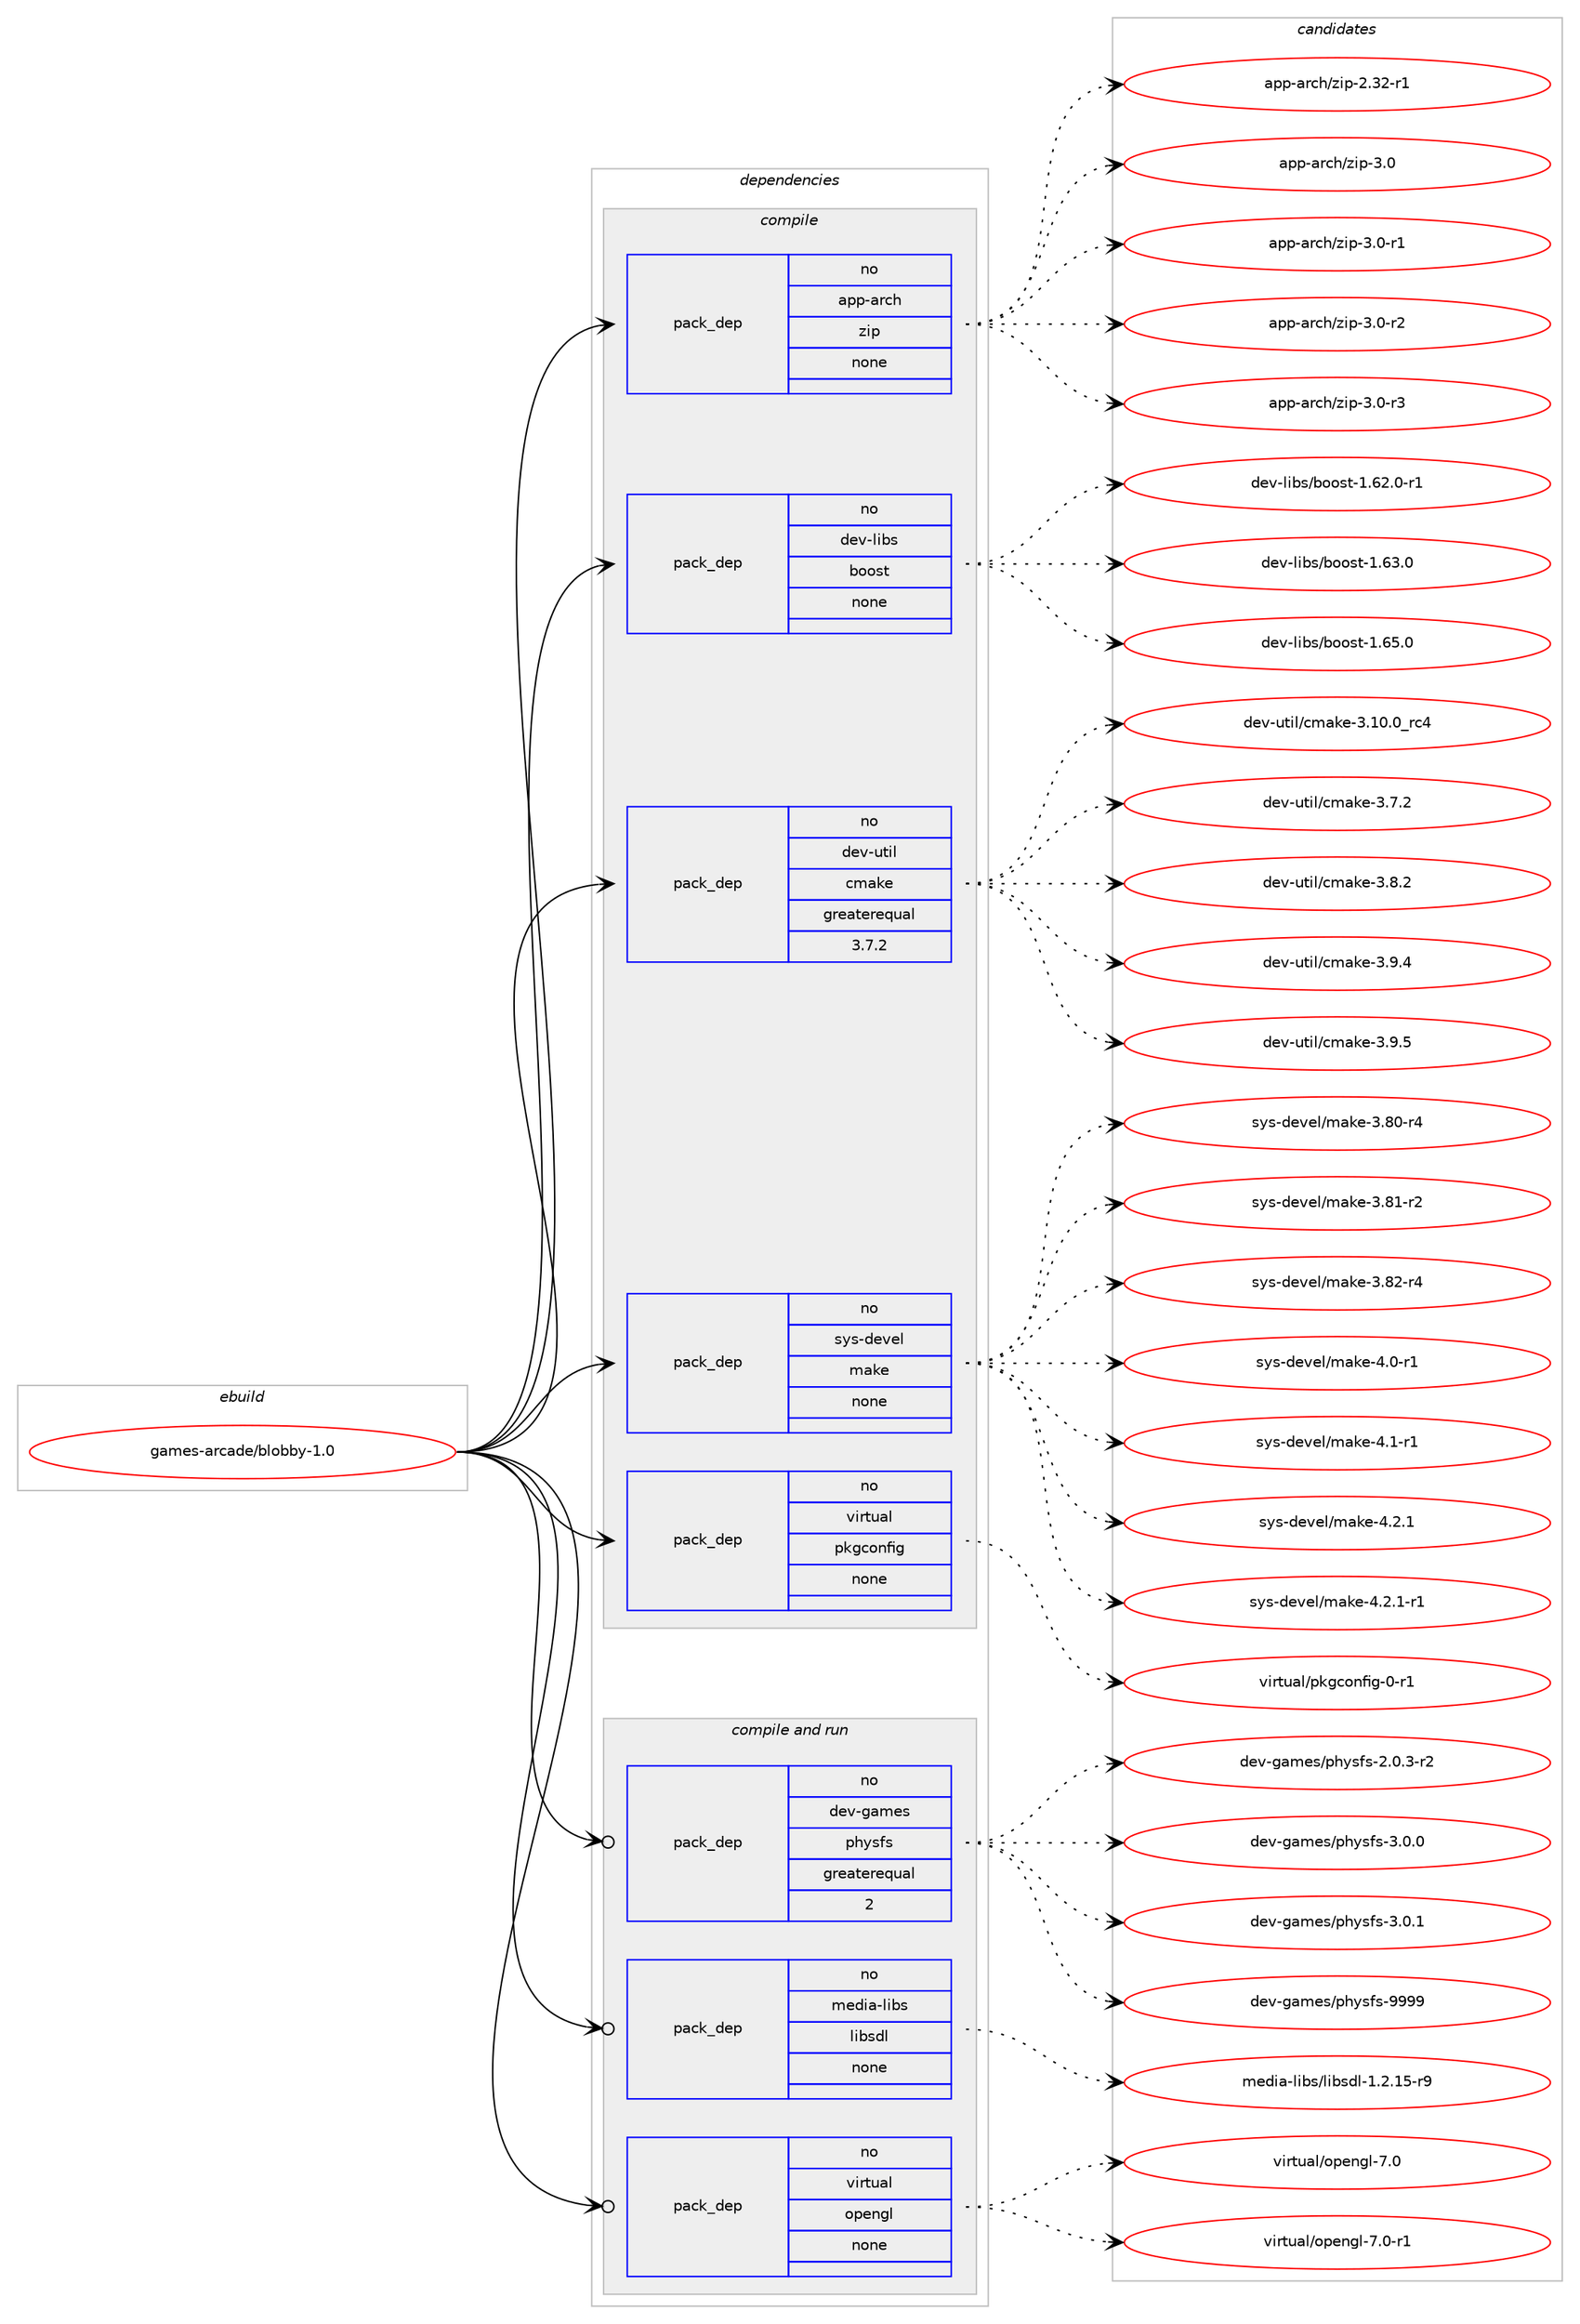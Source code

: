 digraph prolog {

# *************
# Graph options
# *************

newrank=true;
concentrate=true;
compound=true;
graph [rankdir=LR,fontname=Helvetica,fontsize=10,ranksep=1.5];#, ranksep=2.5, nodesep=0.2];
edge  [arrowhead=vee];
node  [fontname=Helvetica,fontsize=10];

# **********
# The ebuild
# **********

subgraph cluster_leftcol {
color=gray;
rank=same;
label=<<i>ebuild</i>>;
id [label="games-arcade/blobby-1.0", color=red, width=4, href="../games-arcade/blobby-1.0.svg"];
}

# ****************
# The dependencies
# ****************

subgraph cluster_midcol {
color=gray;
label=<<i>dependencies</i>>;
subgraph cluster_compile {
fillcolor="#eeeeee";
style=filled;
label=<<i>compile</i>>;
subgraph pack209689 {
dependency293769 [label=<<TABLE BORDER="0" CELLBORDER="1" CELLSPACING="0" CELLPADDING="4" WIDTH="220"><TR><TD ROWSPAN="6" CELLPADDING="30">pack_dep</TD></TR><TR><TD WIDTH="110">no</TD></TR><TR><TD>app-arch</TD></TR><TR><TD>zip</TD></TR><TR><TD>none</TD></TR><TR><TD></TD></TR></TABLE>>, shape=none, color=blue];
}
id:e -> dependency293769:w [weight=20,style="solid",arrowhead="vee"];
subgraph pack209690 {
dependency293770 [label=<<TABLE BORDER="0" CELLBORDER="1" CELLSPACING="0" CELLPADDING="4" WIDTH="220"><TR><TD ROWSPAN="6" CELLPADDING="30">pack_dep</TD></TR><TR><TD WIDTH="110">no</TD></TR><TR><TD>dev-libs</TD></TR><TR><TD>boost</TD></TR><TR><TD>none</TD></TR><TR><TD></TD></TR></TABLE>>, shape=none, color=blue];
}
id:e -> dependency293770:w [weight=20,style="solid",arrowhead="vee"];
subgraph pack209691 {
dependency293771 [label=<<TABLE BORDER="0" CELLBORDER="1" CELLSPACING="0" CELLPADDING="4" WIDTH="220"><TR><TD ROWSPAN="6" CELLPADDING="30">pack_dep</TD></TR><TR><TD WIDTH="110">no</TD></TR><TR><TD>dev-util</TD></TR><TR><TD>cmake</TD></TR><TR><TD>greaterequal</TD></TR><TR><TD>3.7.2</TD></TR></TABLE>>, shape=none, color=blue];
}
id:e -> dependency293771:w [weight=20,style="solid",arrowhead="vee"];
subgraph pack209692 {
dependency293772 [label=<<TABLE BORDER="0" CELLBORDER="1" CELLSPACING="0" CELLPADDING="4" WIDTH="220"><TR><TD ROWSPAN="6" CELLPADDING="30">pack_dep</TD></TR><TR><TD WIDTH="110">no</TD></TR><TR><TD>sys-devel</TD></TR><TR><TD>make</TD></TR><TR><TD>none</TD></TR><TR><TD></TD></TR></TABLE>>, shape=none, color=blue];
}
id:e -> dependency293772:w [weight=20,style="solid",arrowhead="vee"];
subgraph pack209693 {
dependency293773 [label=<<TABLE BORDER="0" CELLBORDER="1" CELLSPACING="0" CELLPADDING="4" WIDTH="220"><TR><TD ROWSPAN="6" CELLPADDING="30">pack_dep</TD></TR><TR><TD WIDTH="110">no</TD></TR><TR><TD>virtual</TD></TR><TR><TD>pkgconfig</TD></TR><TR><TD>none</TD></TR><TR><TD></TD></TR></TABLE>>, shape=none, color=blue];
}
id:e -> dependency293773:w [weight=20,style="solid",arrowhead="vee"];
}
subgraph cluster_compileandrun {
fillcolor="#eeeeee";
style=filled;
label=<<i>compile and run</i>>;
subgraph pack209694 {
dependency293774 [label=<<TABLE BORDER="0" CELLBORDER="1" CELLSPACING="0" CELLPADDING="4" WIDTH="220"><TR><TD ROWSPAN="6" CELLPADDING="30">pack_dep</TD></TR><TR><TD WIDTH="110">no</TD></TR><TR><TD>dev-games</TD></TR><TR><TD>physfs</TD></TR><TR><TD>greaterequal</TD></TR><TR><TD>2</TD></TR></TABLE>>, shape=none, color=blue];
}
id:e -> dependency293774:w [weight=20,style="solid",arrowhead="odotvee"];
subgraph pack209695 {
dependency293775 [label=<<TABLE BORDER="0" CELLBORDER="1" CELLSPACING="0" CELLPADDING="4" WIDTH="220"><TR><TD ROWSPAN="6" CELLPADDING="30">pack_dep</TD></TR><TR><TD WIDTH="110">no</TD></TR><TR><TD>media-libs</TD></TR><TR><TD>libsdl</TD></TR><TR><TD>none</TD></TR><TR><TD></TD></TR></TABLE>>, shape=none, color=blue];
}
id:e -> dependency293775:w [weight=20,style="solid",arrowhead="odotvee"];
subgraph pack209696 {
dependency293776 [label=<<TABLE BORDER="0" CELLBORDER="1" CELLSPACING="0" CELLPADDING="4" WIDTH="220"><TR><TD ROWSPAN="6" CELLPADDING="30">pack_dep</TD></TR><TR><TD WIDTH="110">no</TD></TR><TR><TD>virtual</TD></TR><TR><TD>opengl</TD></TR><TR><TD>none</TD></TR><TR><TD></TD></TR></TABLE>>, shape=none, color=blue];
}
id:e -> dependency293776:w [weight=20,style="solid",arrowhead="odotvee"];
}
subgraph cluster_run {
fillcolor="#eeeeee";
style=filled;
label=<<i>run</i>>;
}
}

# **************
# The candidates
# **************

subgraph cluster_choices {
rank=same;
color=gray;
label=<<i>candidates</i>>;

subgraph choice209689 {
color=black;
nodesep=1;
choice971121124597114991044712210511245504651504511449 [label="app-arch/zip-2.32-r1", color=red, width=4,href="../app-arch/zip-2.32-r1.svg"];
choice971121124597114991044712210511245514648 [label="app-arch/zip-3.0", color=red, width=4,href="../app-arch/zip-3.0.svg"];
choice9711211245971149910447122105112455146484511449 [label="app-arch/zip-3.0-r1", color=red, width=4,href="../app-arch/zip-3.0-r1.svg"];
choice9711211245971149910447122105112455146484511450 [label="app-arch/zip-3.0-r2", color=red, width=4,href="../app-arch/zip-3.0-r2.svg"];
choice9711211245971149910447122105112455146484511451 [label="app-arch/zip-3.0-r3", color=red, width=4,href="../app-arch/zip-3.0-r3.svg"];
dependency293769:e -> choice971121124597114991044712210511245504651504511449:w [style=dotted,weight="100"];
dependency293769:e -> choice971121124597114991044712210511245514648:w [style=dotted,weight="100"];
dependency293769:e -> choice9711211245971149910447122105112455146484511449:w [style=dotted,weight="100"];
dependency293769:e -> choice9711211245971149910447122105112455146484511450:w [style=dotted,weight="100"];
dependency293769:e -> choice9711211245971149910447122105112455146484511451:w [style=dotted,weight="100"];
}
subgraph choice209690 {
color=black;
nodesep=1;
choice10010111845108105981154798111111115116454946545046484511449 [label="dev-libs/boost-1.62.0-r1", color=red, width=4,href="../dev-libs/boost-1.62.0-r1.svg"];
choice1001011184510810598115479811111111511645494654514648 [label="dev-libs/boost-1.63.0", color=red, width=4,href="../dev-libs/boost-1.63.0.svg"];
choice1001011184510810598115479811111111511645494654534648 [label="dev-libs/boost-1.65.0", color=red, width=4,href="../dev-libs/boost-1.65.0.svg"];
dependency293770:e -> choice10010111845108105981154798111111115116454946545046484511449:w [style=dotted,weight="100"];
dependency293770:e -> choice1001011184510810598115479811111111511645494654514648:w [style=dotted,weight="100"];
dependency293770:e -> choice1001011184510810598115479811111111511645494654534648:w [style=dotted,weight="100"];
}
subgraph choice209691 {
color=black;
nodesep=1;
choice1001011184511711610510847991099710710145514649484648951149952 [label="dev-util/cmake-3.10.0_rc4", color=red, width=4,href="../dev-util/cmake-3.10.0_rc4.svg"];
choice10010111845117116105108479910997107101455146554650 [label="dev-util/cmake-3.7.2", color=red, width=4,href="../dev-util/cmake-3.7.2.svg"];
choice10010111845117116105108479910997107101455146564650 [label="dev-util/cmake-3.8.2", color=red, width=4,href="../dev-util/cmake-3.8.2.svg"];
choice10010111845117116105108479910997107101455146574652 [label="dev-util/cmake-3.9.4", color=red, width=4,href="../dev-util/cmake-3.9.4.svg"];
choice10010111845117116105108479910997107101455146574653 [label="dev-util/cmake-3.9.5", color=red, width=4,href="../dev-util/cmake-3.9.5.svg"];
dependency293771:e -> choice1001011184511711610510847991099710710145514649484648951149952:w [style=dotted,weight="100"];
dependency293771:e -> choice10010111845117116105108479910997107101455146554650:w [style=dotted,weight="100"];
dependency293771:e -> choice10010111845117116105108479910997107101455146564650:w [style=dotted,weight="100"];
dependency293771:e -> choice10010111845117116105108479910997107101455146574652:w [style=dotted,weight="100"];
dependency293771:e -> choice10010111845117116105108479910997107101455146574653:w [style=dotted,weight="100"];
}
subgraph choice209692 {
color=black;
nodesep=1;
choice11512111545100101118101108471099710710145514656484511452 [label="sys-devel/make-3.80-r4", color=red, width=4,href="../sys-devel/make-3.80-r4.svg"];
choice11512111545100101118101108471099710710145514656494511450 [label="sys-devel/make-3.81-r2", color=red, width=4,href="../sys-devel/make-3.81-r2.svg"];
choice11512111545100101118101108471099710710145514656504511452 [label="sys-devel/make-3.82-r4", color=red, width=4,href="../sys-devel/make-3.82-r4.svg"];
choice115121115451001011181011084710997107101455246484511449 [label="sys-devel/make-4.0-r1", color=red, width=4,href="../sys-devel/make-4.0-r1.svg"];
choice115121115451001011181011084710997107101455246494511449 [label="sys-devel/make-4.1-r1", color=red, width=4,href="../sys-devel/make-4.1-r1.svg"];
choice115121115451001011181011084710997107101455246504649 [label="sys-devel/make-4.2.1", color=red, width=4,href="../sys-devel/make-4.2.1.svg"];
choice1151211154510010111810110847109971071014552465046494511449 [label="sys-devel/make-4.2.1-r1", color=red, width=4,href="../sys-devel/make-4.2.1-r1.svg"];
dependency293772:e -> choice11512111545100101118101108471099710710145514656484511452:w [style=dotted,weight="100"];
dependency293772:e -> choice11512111545100101118101108471099710710145514656494511450:w [style=dotted,weight="100"];
dependency293772:e -> choice11512111545100101118101108471099710710145514656504511452:w [style=dotted,weight="100"];
dependency293772:e -> choice115121115451001011181011084710997107101455246484511449:w [style=dotted,weight="100"];
dependency293772:e -> choice115121115451001011181011084710997107101455246494511449:w [style=dotted,weight="100"];
dependency293772:e -> choice115121115451001011181011084710997107101455246504649:w [style=dotted,weight="100"];
dependency293772:e -> choice1151211154510010111810110847109971071014552465046494511449:w [style=dotted,weight="100"];
}
subgraph choice209693 {
color=black;
nodesep=1;
choice11810511411611797108471121071039911111010210510345484511449 [label="virtual/pkgconfig-0-r1", color=red, width=4,href="../virtual/pkgconfig-0-r1.svg"];
dependency293773:e -> choice11810511411611797108471121071039911111010210510345484511449:w [style=dotted,weight="100"];
}
subgraph choice209694 {
color=black;
nodesep=1;
choice1001011184510397109101115471121041211151021154550464846514511450 [label="dev-games/physfs-2.0.3-r2", color=red, width=4,href="../dev-games/physfs-2.0.3-r2.svg"];
choice100101118451039710910111547112104121115102115455146484648 [label="dev-games/physfs-3.0.0", color=red, width=4,href="../dev-games/physfs-3.0.0.svg"];
choice100101118451039710910111547112104121115102115455146484649 [label="dev-games/physfs-3.0.1", color=red, width=4,href="../dev-games/physfs-3.0.1.svg"];
choice1001011184510397109101115471121041211151021154557575757 [label="dev-games/physfs-9999", color=red, width=4,href="../dev-games/physfs-9999.svg"];
dependency293774:e -> choice1001011184510397109101115471121041211151021154550464846514511450:w [style=dotted,weight="100"];
dependency293774:e -> choice100101118451039710910111547112104121115102115455146484648:w [style=dotted,weight="100"];
dependency293774:e -> choice100101118451039710910111547112104121115102115455146484649:w [style=dotted,weight="100"];
dependency293774:e -> choice1001011184510397109101115471121041211151021154557575757:w [style=dotted,weight="100"];
}
subgraph choice209695 {
color=black;
nodesep=1;
choice1091011001059745108105981154710810598115100108454946504649534511457 [label="media-libs/libsdl-1.2.15-r9", color=red, width=4,href="../media-libs/libsdl-1.2.15-r9.svg"];
dependency293775:e -> choice1091011001059745108105981154710810598115100108454946504649534511457:w [style=dotted,weight="100"];
}
subgraph choice209696 {
color=black;
nodesep=1;
choice118105114116117971084711111210111010310845554648 [label="virtual/opengl-7.0", color=red, width=4,href="../virtual/opengl-7.0.svg"];
choice1181051141161179710847111112101110103108455546484511449 [label="virtual/opengl-7.0-r1", color=red, width=4,href="../virtual/opengl-7.0-r1.svg"];
dependency293776:e -> choice118105114116117971084711111210111010310845554648:w [style=dotted,weight="100"];
dependency293776:e -> choice1181051141161179710847111112101110103108455546484511449:w [style=dotted,weight="100"];
}
}

}
